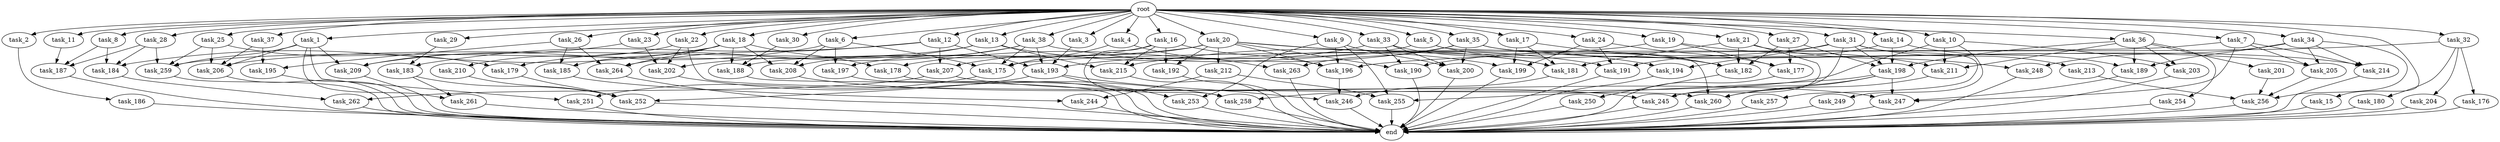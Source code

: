 digraph G {
  root [size="0.000000"];
  task_1 [size="2.048000"];
  task_2 [size="2.048000"];
  task_3 [size="2.048000"];
  task_4 [size="2.048000"];
  task_5 [size="2.048000"];
  task_6 [size="2.048000"];
  task_7 [size="2.048000"];
  task_8 [size="2.048000"];
  task_9 [size="2.048000"];
  task_10 [size="2.048000"];
  task_11 [size="2.048000"];
  task_12 [size="2.048000"];
  task_13 [size="2.048000"];
  task_14 [size="2.048000"];
  task_15 [size="2.048000"];
  task_16 [size="2.048000"];
  task_17 [size="2.048000"];
  task_18 [size="2.048000"];
  task_19 [size="2.048000"];
  task_20 [size="2.048000"];
  task_21 [size="2.048000"];
  task_22 [size="2.048000"];
  task_23 [size="2.048000"];
  task_24 [size="2.048000"];
  task_25 [size="2.048000"];
  task_26 [size="2.048000"];
  task_27 [size="2.048000"];
  task_28 [size="2.048000"];
  task_29 [size="2.048000"];
  task_30 [size="2.048000"];
  task_31 [size="2.048000"];
  task_32 [size="2.048000"];
  task_33 [size="2.048000"];
  task_34 [size="2.048000"];
  task_35 [size="2.048000"];
  task_36 [size="2.048000"];
  task_37 [size="2.048000"];
  task_38 [size="2.048000"];
  task_175 [size="3212635537.408000"];
  task_176 [size="68719476.736000"];
  task_177 [size="2886218022.912000"];
  task_178 [size="1047972020.224000"];
  task_179 [size="1254130450.432000"];
  task_180 [size="68719476.736000"];
  task_181 [size="4329327034.368000"];
  task_182 [size="3951369912.320000"];
  task_183 [size="584115552.256000"];
  task_184 [size="1477468749.824000"];
  task_185 [size="858993459.200000"];
  task_186 [size="1717986918.400000"];
  task_187 [size="1202590842.880000"];
  task_188 [size="3246995275.776000"];
  task_189 [size="2216203124.736000"];
  task_190 [size="1614907703.296000"];
  task_191 [size="3298534883.328000"];
  task_192 [size="1546188226.560000"];
  task_193 [size="2302102470.656000"];
  task_194 [size="1460288880.640000"];
  task_195 [size="704374636.544000"];
  task_196 [size="2714419331.072000"];
  task_197 [size="996432412.672000"];
  task_198 [size="2078764171.264000"];
  task_199 [size="3332894621.696000"];
  task_200 [size="1872605741.056000"];
  task_201 [size="841813590.016000"];
  task_202 [size="1546188226.560000"];
  task_203 [size="996432412.672000"];
  task_204 [size="68719476.736000"];
  task_205 [size="1735166787.584000"];
  task_206 [size="3212635537.408000"];
  task_207 [size="1821066133.504000"];
  task_208 [size="2370821947.392000"];
  task_209 [size="2662879723.520000"];
  task_210 [size="274877906.944000"];
  task_211 [size="2714419331.072000"];
  task_212 [size="1391569403.904000"];
  task_213 [size="68719476.736000"];
  task_214 [size="1735166787.584000"];
  task_215 [size="2714419331.072000"];
  task_244 [size="704374636.544000"];
  task_245 [size="2010044694.528000"];
  task_246 [size="3178275799.040000"];
  task_247 [size="1821066133.504000"];
  task_248 [size="1666447310.848000"];
  task_249 [size="154618822.656000"];
  task_250 [size="1717986918.400000"];
  task_251 [size="1546188226.560000"];
  task_252 [size="3453153705.984000"];
  task_253 [size="1717986918.400000"];
  task_254 [size="841813590.016000"];
  task_255 [size="1649267441.664000"];
  task_256 [size="1340029796.352000"];
  task_257 [size="68719476.736000"];
  task_258 [size="1408749273.088000"];
  task_259 [size="3006477107.200000"];
  task_260 [size="2491081031.680000"];
  task_261 [size="3109556322.304000"];
  task_262 [size="1047972020.224000"];
  task_263 [size="1047972020.224000"];
  task_264 [size="1288490188.800000"];
  end [size="0.000000"];

  root -> task_1 [size="1.000000"];
  root -> task_2 [size="1.000000"];
  root -> task_3 [size="1.000000"];
  root -> task_4 [size="1.000000"];
  root -> task_5 [size="1.000000"];
  root -> task_6 [size="1.000000"];
  root -> task_7 [size="1.000000"];
  root -> task_8 [size="1.000000"];
  root -> task_9 [size="1.000000"];
  root -> task_10 [size="1.000000"];
  root -> task_11 [size="1.000000"];
  root -> task_12 [size="1.000000"];
  root -> task_13 [size="1.000000"];
  root -> task_14 [size="1.000000"];
  root -> task_15 [size="1.000000"];
  root -> task_16 [size="1.000000"];
  root -> task_17 [size="1.000000"];
  root -> task_18 [size="1.000000"];
  root -> task_19 [size="1.000000"];
  root -> task_20 [size="1.000000"];
  root -> task_21 [size="1.000000"];
  root -> task_22 [size="1.000000"];
  root -> task_23 [size="1.000000"];
  root -> task_24 [size="1.000000"];
  root -> task_25 [size="1.000000"];
  root -> task_26 [size="1.000000"];
  root -> task_27 [size="1.000000"];
  root -> task_28 [size="1.000000"];
  root -> task_29 [size="1.000000"];
  root -> task_30 [size="1.000000"];
  root -> task_31 [size="1.000000"];
  root -> task_32 [size="1.000000"];
  root -> task_33 [size="1.000000"];
  root -> task_34 [size="1.000000"];
  root -> task_35 [size="1.000000"];
  root -> task_36 [size="1.000000"];
  root -> task_37 [size="1.000000"];
  root -> task_38 [size="1.000000"];
  task_1 -> task_206 [size="679477248.000000"];
  task_1 -> task_209 [size="679477248.000000"];
  task_1 -> task_251 [size="679477248.000000"];
  task_1 -> task_259 [size="679477248.000000"];
  task_1 -> task_261 [size="679477248.000000"];
  task_2 -> task_186 [size="838860800.000000"];
  task_3 -> task_193 [size="301989888.000000"];
  task_4 -> task_175 [size="209715200.000000"];
  task_4 -> task_263 [size="209715200.000000"];
  task_5 -> task_182 [size="536870912.000000"];
  task_5 -> task_188 [size="536870912.000000"];
  task_5 -> task_260 [size="536870912.000000"];
  task_6 -> task_175 [size="411041792.000000"];
  task_6 -> task_197 [size="411041792.000000"];
  task_6 -> task_208 [size="411041792.000000"];
  task_6 -> task_209 [size="411041792.000000"];
  task_7 -> task_175 [size="411041792.000000"];
  task_7 -> task_205 [size="411041792.000000"];
  task_7 -> task_214 [size="411041792.000000"];
  task_7 -> task_247 [size="411041792.000000"];
  task_8 -> task_184 [size="209715200.000000"];
  task_8 -> task_187 [size="209715200.000000"];
  task_9 -> task_196 [size="536870912.000000"];
  task_9 -> task_200 [size="536870912.000000"];
  task_9 -> task_253 [size="536870912.000000"];
  task_9 -> task_255 [size="536870912.000000"];
  task_10 -> task_203 [size="75497472.000000"];
  task_10 -> task_211 [size="75497472.000000"];
  task_10 -> task_249 [size="75497472.000000"];
  task_10 -> task_258 [size="75497472.000000"];
  task_11 -> task_187 [size="75497472.000000"];
  task_12 -> task_183 [size="209715200.000000"];
  task_12 -> task_193 [size="209715200.000000"];
  task_12 -> task_207 [size="209715200.000000"];
  task_12 -> task_264 [size="209715200.000000"];
  task_13 -> task_199 [size="411041792.000000"];
  task_13 -> task_202 [size="411041792.000000"];
  task_13 -> task_215 [size="411041792.000000"];
  task_13 -> task_259 [size="411041792.000000"];
  task_14 -> task_189 [size="536870912.000000"];
  task_14 -> task_191 [size="536870912.000000"];
  task_14 -> task_198 [size="536870912.000000"];
  task_15 -> end [size="1.000000"];
  task_16 -> task_192 [size="75497472.000000"];
  task_16 -> task_196 [size="75497472.000000"];
  task_16 -> task_197 [size="75497472.000000"];
  task_16 -> task_215 [size="75497472.000000"];
  task_16 -> task_258 [size="75497472.000000"];
  task_17 -> task_181 [size="679477248.000000"];
  task_17 -> task_182 [size="679477248.000000"];
  task_17 -> task_199 [size="679477248.000000"];
  task_18 -> task_178 [size="209715200.000000"];
  task_18 -> task_184 [size="209715200.000000"];
  task_18 -> task_185 [size="209715200.000000"];
  task_18 -> task_188 [size="209715200.000000"];
  task_18 -> task_208 [size="209715200.000000"];
  task_18 -> task_264 [size="209715200.000000"];
  task_19 -> task_177 [size="838860800.000000"];
  task_19 -> task_211 [size="838860800.000000"];
  task_19 -> task_215 [size="838860800.000000"];
  task_20 -> task_181 [size="679477248.000000"];
  task_20 -> task_190 [size="679477248.000000"];
  task_20 -> task_192 [size="679477248.000000"];
  task_20 -> task_194 [size="679477248.000000"];
  task_20 -> task_196 [size="679477248.000000"];
  task_20 -> task_206 [size="679477248.000000"];
  task_20 -> task_207 [size="679477248.000000"];
  task_20 -> task_212 [size="679477248.000000"];
  task_21 -> task_181 [size="679477248.000000"];
  task_21 -> task_182 [size="679477248.000000"];
  task_21 -> task_245 [size="679477248.000000"];
  task_21 -> task_248 [size="679477248.000000"];
  task_22 -> task_202 [size="134217728.000000"];
  task_22 -> task_210 [size="134217728.000000"];
  task_22 -> task_260 [size="134217728.000000"];
  task_23 -> task_202 [size="209715200.000000"];
  task_23 -> task_209 [size="209715200.000000"];
  task_24 -> task_177 [size="536870912.000000"];
  task_24 -> task_191 [size="536870912.000000"];
  task_24 -> task_199 [size="536870912.000000"];
  task_25 -> task_179 [size="75497472.000000"];
  task_25 -> task_206 [size="75497472.000000"];
  task_25 -> task_259 [size="75497472.000000"];
  task_26 -> task_185 [size="209715200.000000"];
  task_26 -> task_195 [size="209715200.000000"];
  task_26 -> task_264 [size="209715200.000000"];
  task_27 -> task_177 [size="33554432.000000"];
  task_27 -> task_182 [size="33554432.000000"];
  task_27 -> task_198 [size="33554432.000000"];
  task_28 -> task_184 [size="301989888.000000"];
  task_28 -> task_187 [size="301989888.000000"];
  task_28 -> task_259 [size="301989888.000000"];
  task_29 -> task_183 [size="75497472.000000"];
  task_30 -> task_188 [size="838860800.000000"];
  task_31 -> task_190 [size="33554432.000000"];
  task_31 -> task_194 [size="33554432.000000"];
  task_31 -> task_198 [size="33554432.000000"];
  task_31 -> task_213 [size="33554432.000000"];
  task_31 -> task_245 [size="33554432.000000"];
  task_31 -> task_257 [size="33554432.000000"];
  task_32 -> task_176 [size="33554432.000000"];
  task_32 -> task_180 [size="33554432.000000"];
  task_32 -> task_196 [size="33554432.000000"];
  task_32 -> task_204 [size="33554432.000000"];
  task_33 -> task_181 [size="75497472.000000"];
  task_33 -> task_190 [size="75497472.000000"];
  task_33 -> task_193 [size="75497472.000000"];
  task_33 -> task_200 [size="75497472.000000"];
  task_34 -> task_189 [size="134217728.000000"];
  task_34 -> task_205 [size="134217728.000000"];
  task_34 -> task_214 [size="134217728.000000"];
  task_34 -> task_248 [size="134217728.000000"];
  task_34 -> task_256 [size="134217728.000000"];
  task_35 -> task_178 [size="301989888.000000"];
  task_35 -> task_200 [size="301989888.000000"];
  task_35 -> task_205 [size="301989888.000000"];
  task_35 -> task_214 [size="301989888.000000"];
  task_35 -> task_263 [size="301989888.000000"];
  task_36 -> task_189 [size="411041792.000000"];
  task_36 -> task_198 [size="411041792.000000"];
  task_36 -> task_201 [size="411041792.000000"];
  task_36 -> task_203 [size="411041792.000000"];
  task_36 -> task_211 [size="411041792.000000"];
  task_36 -> task_254 [size="411041792.000000"];
  task_37 -> task_195 [size="134217728.000000"];
  task_37 -> task_206 [size="134217728.000000"];
  task_38 -> task_175 [size="536870912.000000"];
  task_38 -> task_179 [size="536870912.000000"];
  task_38 -> task_191 [size="536870912.000000"];
  task_38 -> task_193 [size="536870912.000000"];
  task_38 -> task_208 [size="536870912.000000"];
  task_175 -> task_251 [size="75497472.000000"];
  task_176 -> end [size="1.000000"];
  task_177 -> end [size="1.000000"];
  task_178 -> end [size="1.000000"];
  task_179 -> task_252 [size="411041792.000000"];
  task_180 -> end [size="1.000000"];
  task_181 -> task_246 [size="838860800.000000"];
  task_182 -> task_250 [size="838860800.000000"];
  task_183 -> task_252 [size="838860800.000000"];
  task_183 -> task_261 [size="838860800.000000"];
  task_184 -> task_262 [size="301989888.000000"];
  task_185 -> task_244 [size="209715200.000000"];
  task_186 -> end [size="1.000000"];
  task_187 -> end [size="1.000000"];
  task_188 -> end [size="1.000000"];
  task_189 -> task_247 [size="134217728.000000"];
  task_190 -> end [size="1.000000"];
  task_191 -> end [size="1.000000"];
  task_192 -> end [size="1.000000"];
  task_193 -> task_246 [size="301989888.000000"];
  task_193 -> task_252 [size="301989888.000000"];
  task_193 -> task_253 [size="301989888.000000"];
  task_194 -> end [size="1.000000"];
  task_195 -> end [size="1.000000"];
  task_196 -> task_246 [size="411041792.000000"];
  task_197 -> end [size="1.000000"];
  task_198 -> task_245 [size="134217728.000000"];
  task_198 -> task_247 [size="134217728.000000"];
  task_198 -> task_255 [size="134217728.000000"];
  task_198 -> task_260 [size="134217728.000000"];
  task_199 -> end [size="1.000000"];
  task_200 -> end [size="1.000000"];
  task_201 -> task_256 [size="75497472.000000"];
  task_202 -> task_258 [size="536870912.000000"];
  task_203 -> end [size="1.000000"];
  task_204 -> end [size="1.000000"];
  task_205 -> task_256 [size="33554432.000000"];
  task_206 -> end [size="1.000000"];
  task_207 -> task_247 [size="209715200.000000"];
  task_207 -> task_262 [size="209715200.000000"];
  task_208 -> task_245 [size="134217728.000000"];
  task_209 -> end [size="1.000000"];
  task_210 -> task_252 [size="134217728.000000"];
  task_211 -> task_260 [size="411041792.000000"];
  task_212 -> task_244 [size="134217728.000000"];
  task_212 -> task_255 [size="134217728.000000"];
  task_213 -> task_256 [size="411041792.000000"];
  task_214 -> end [size="1.000000"];
  task_215 -> end [size="1.000000"];
  task_244 -> end [size="1.000000"];
  task_245 -> end [size="1.000000"];
  task_246 -> end [size="1.000000"];
  task_247 -> end [size="1.000000"];
  task_248 -> end [size="1.000000"];
  task_249 -> end [size="1.000000"];
  task_250 -> end [size="1.000000"];
  task_251 -> end [size="1.000000"];
  task_252 -> end [size="1.000000"];
  task_253 -> end [size="1.000000"];
  task_254 -> end [size="1.000000"];
  task_255 -> end [size="1.000000"];
  task_256 -> end [size="1.000000"];
  task_257 -> end [size="1.000000"];
  task_258 -> end [size="1.000000"];
  task_259 -> end [size="1.000000"];
  task_260 -> end [size="1.000000"];
  task_261 -> end [size="1.000000"];
  task_262 -> end [size="1.000000"];
  task_263 -> end [size="1.000000"];
  task_264 -> end [size="1.000000"];
}
